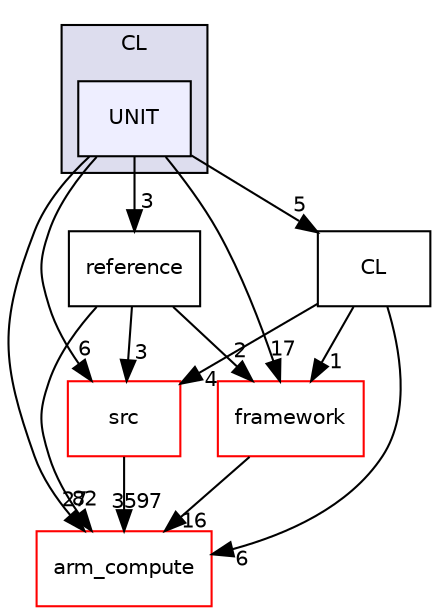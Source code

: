 digraph "tests/validation/CL/UNIT" {
  compound=true
  node [ fontsize="10", fontname="Helvetica"];
  edge [ labelfontsize="10", labelfontname="Helvetica"];
  subgraph clusterdir_f7024513cd67abef53e86ee9382ac5ce {
    graph [ bgcolor="#ddddee", pencolor="black", label="CL" fontname="Helvetica", fontsize="10", URL="dir_f7024513cd67abef53e86ee9382ac5ce.xhtml"]
  dir_4fe3055359cf5438733b5e64b064b197 [shape=box, label="UNIT", style="filled", fillcolor="#eeeeff", pencolor="black", URL="dir_4fe3055359cf5438733b5e64b064b197.xhtml"];
  }
  dir_214608ef36d61442cb2b0c1c4e9a7def [shape=box label="arm_compute" fillcolor="white" style="filled" color="red" URL="dir_214608ef36d61442cb2b0c1c4e9a7def.xhtml"];
  dir_46fdb196cebdbffe77dac340cde62f29 [shape=box label="reference" URL="dir_46fdb196cebdbffe77dac340cde62f29.xhtml"];
  dir_68267d1309a1af8e8297ef4c3efbcdba [shape=box label="src" fillcolor="white" style="filled" color="red" URL="dir_68267d1309a1af8e8297ef4c3efbcdba.xhtml"];
  dir_896191444cf08ec8ade6f88256cb2bdd [shape=box label="CL" URL="dir_896191444cf08ec8ade6f88256cb2bdd.xhtml"];
  dir_9e71e2da941d3cafc4d98a9f6ae3de4f [shape=box label="framework" fillcolor="white" style="filled" color="red" URL="dir_9e71e2da941d3cafc4d98a9f6ae3de4f.xhtml"];
  dir_46fdb196cebdbffe77dac340cde62f29->dir_214608ef36d61442cb2b0c1c4e9a7def [headlabel="82", labeldistance=1.5 headhref="dir_000040_000000.xhtml"];
  dir_46fdb196cebdbffe77dac340cde62f29->dir_68267d1309a1af8e8297ef4c3efbcdba [headlabel="3", labeldistance=1.5 headhref="dir_000040_000003.xhtml"];
  dir_46fdb196cebdbffe77dac340cde62f29->dir_9e71e2da941d3cafc4d98a9f6ae3de4f [headlabel="2", labeldistance=1.5 headhref="dir_000040_000038.xhtml"];
  dir_68267d1309a1af8e8297ef4c3efbcdba->dir_214608ef36d61442cb2b0c1c4e9a7def [headlabel="3597", labeldistance=1.5 headhref="dir_000003_000000.xhtml"];
  dir_4fe3055359cf5438733b5e64b064b197->dir_214608ef36d61442cb2b0c1c4e9a7def [headlabel="27", labeldistance=1.5 headhref="dir_000535_000000.xhtml"];
  dir_4fe3055359cf5438733b5e64b064b197->dir_46fdb196cebdbffe77dac340cde62f29 [headlabel="3", labeldistance=1.5 headhref="dir_000535_000040.xhtml"];
  dir_4fe3055359cf5438733b5e64b064b197->dir_68267d1309a1af8e8297ef4c3efbcdba [headlabel="6", labeldistance=1.5 headhref="dir_000535_000003.xhtml"];
  dir_4fe3055359cf5438733b5e64b064b197->dir_896191444cf08ec8ade6f88256cb2bdd [headlabel="5", labeldistance=1.5 headhref="dir_000535_000553.xhtml"];
  dir_4fe3055359cf5438733b5e64b064b197->dir_9e71e2da941d3cafc4d98a9f6ae3de4f [headlabel="17", labeldistance=1.5 headhref="dir_000535_000038.xhtml"];
  dir_9e71e2da941d3cafc4d98a9f6ae3de4f->dir_214608ef36d61442cb2b0c1c4e9a7def [headlabel="16", labeldistance=1.5 headhref="dir_000038_000000.xhtml"];
  dir_896191444cf08ec8ade6f88256cb2bdd->dir_214608ef36d61442cb2b0c1c4e9a7def [headlabel="6", labeldistance=1.5 headhref="dir_000553_000000.xhtml"];
  dir_896191444cf08ec8ade6f88256cb2bdd->dir_68267d1309a1af8e8297ef4c3efbcdba [headlabel="4", labeldistance=1.5 headhref="dir_000553_000003.xhtml"];
  dir_896191444cf08ec8ade6f88256cb2bdd->dir_9e71e2da941d3cafc4d98a9f6ae3de4f [headlabel="1", labeldistance=1.5 headhref="dir_000553_000038.xhtml"];
}
